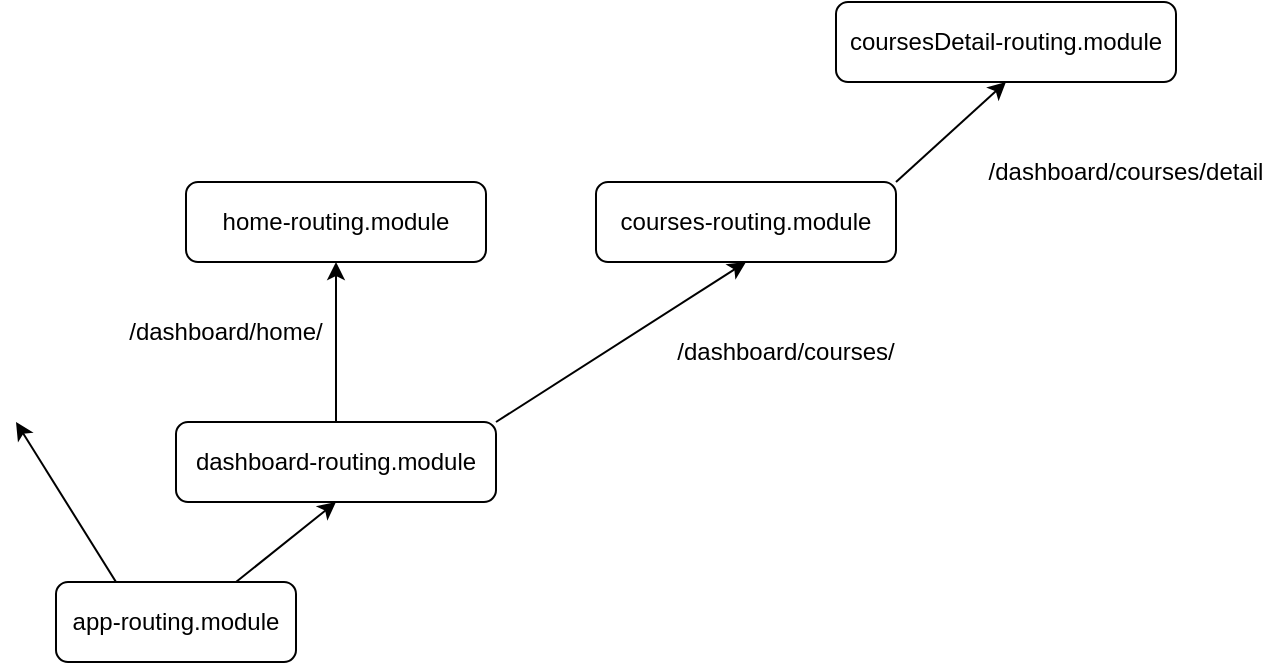 <mxfile>
    <diagram id="g7xz3uQCCwhvOik4mqv8" name="Page-1">
        <mxGraphModel dx="772" dy="346" grid="1" gridSize="10" guides="1" tooltips="1" connect="1" arrows="1" fold="1" page="1" pageScale="1" pageWidth="850" pageHeight="1100" math="0" shadow="0">
            <root>
                <mxCell id="0"/>
                <mxCell id="1" parent="0"/>
                <mxCell id="4" style="edgeStyle=none;html=1;exitX=0.75;exitY=0;exitDx=0;exitDy=0;entryX=0.5;entryY=1;entryDx=0;entryDy=0;" edge="1" parent="1" source="2" target="6">
                    <mxGeometry relative="1" as="geometry">
                        <mxPoint x="350" y="260" as="targetPoint"/>
                    </mxGeometry>
                </mxCell>
                <mxCell id="5" style="edgeStyle=none;html=1;exitX=0.25;exitY=0;exitDx=0;exitDy=0;" edge="1" parent="1" source="2">
                    <mxGeometry relative="1" as="geometry">
                        <mxPoint x="190" y="260" as="targetPoint"/>
                    </mxGeometry>
                </mxCell>
                <mxCell id="2" value="app-routing.module" style="rounded=1;whiteSpace=wrap;html=1;" vertex="1" parent="1">
                    <mxGeometry x="210" y="340" width="120" height="40" as="geometry"/>
                </mxCell>
                <mxCell id="8" style="edgeStyle=none;html=1;exitX=0.5;exitY=0;exitDx=0;exitDy=0;entryX=0.5;entryY=1;entryDx=0;entryDy=0;" edge="1" parent="1" source="6" target="7">
                    <mxGeometry relative="1" as="geometry"/>
                </mxCell>
                <mxCell id="11" style="edgeStyle=none;html=1;exitX=1;exitY=0;exitDx=0;exitDy=0;entryX=0.5;entryY=1;entryDx=0;entryDy=0;" edge="1" parent="1" source="6" target="10">
                    <mxGeometry relative="1" as="geometry"/>
                </mxCell>
                <mxCell id="6" value="dashboard-routing.module" style="rounded=1;whiteSpace=wrap;html=1;" vertex="1" parent="1">
                    <mxGeometry x="270" y="260" width="160" height="40" as="geometry"/>
                </mxCell>
                <mxCell id="7" value="home-routing.module" style="rounded=1;whiteSpace=wrap;html=1;" vertex="1" parent="1">
                    <mxGeometry x="275" y="140" width="150" height="40" as="geometry"/>
                </mxCell>
                <mxCell id="9" value="/dashboard/home/" style="text;html=1;strokeColor=none;fillColor=none;align=center;verticalAlign=middle;whiteSpace=wrap;rounded=0;" vertex="1" parent="1">
                    <mxGeometry x="240" y="200" width="110" height="30" as="geometry"/>
                </mxCell>
                <mxCell id="16" style="edgeStyle=none;html=1;exitX=1;exitY=0;exitDx=0;exitDy=0;entryX=0.5;entryY=1;entryDx=0;entryDy=0;" edge="1" parent="1" source="10" target="13">
                    <mxGeometry relative="1" as="geometry">
                        <mxPoint x="680" y="100" as="targetPoint"/>
                    </mxGeometry>
                </mxCell>
                <mxCell id="10" value="courses-routing.module" style="rounded=1;whiteSpace=wrap;html=1;" vertex="1" parent="1">
                    <mxGeometry x="480" y="140" width="150" height="40" as="geometry"/>
                </mxCell>
                <mxCell id="12" value="/dashboard/courses/" style="text;html=1;strokeColor=none;fillColor=none;align=center;verticalAlign=middle;whiteSpace=wrap;rounded=0;" vertex="1" parent="1">
                    <mxGeometry x="520" y="210" width="110" height="30" as="geometry"/>
                </mxCell>
                <mxCell id="13" value="coursesDetail-routing.module" style="rounded=1;whiteSpace=wrap;html=1;" vertex="1" parent="1">
                    <mxGeometry x="600" y="50" width="170" height="40" as="geometry"/>
                </mxCell>
                <mxCell id="15" value="/dashboard/courses/detail" style="text;html=1;strokeColor=none;fillColor=none;align=center;verticalAlign=middle;whiteSpace=wrap;rounded=0;" vertex="1" parent="1">
                    <mxGeometry x="670" y="120" width="150" height="30" as="geometry"/>
                </mxCell>
            </root>
        </mxGraphModel>
    </diagram>
</mxfile>